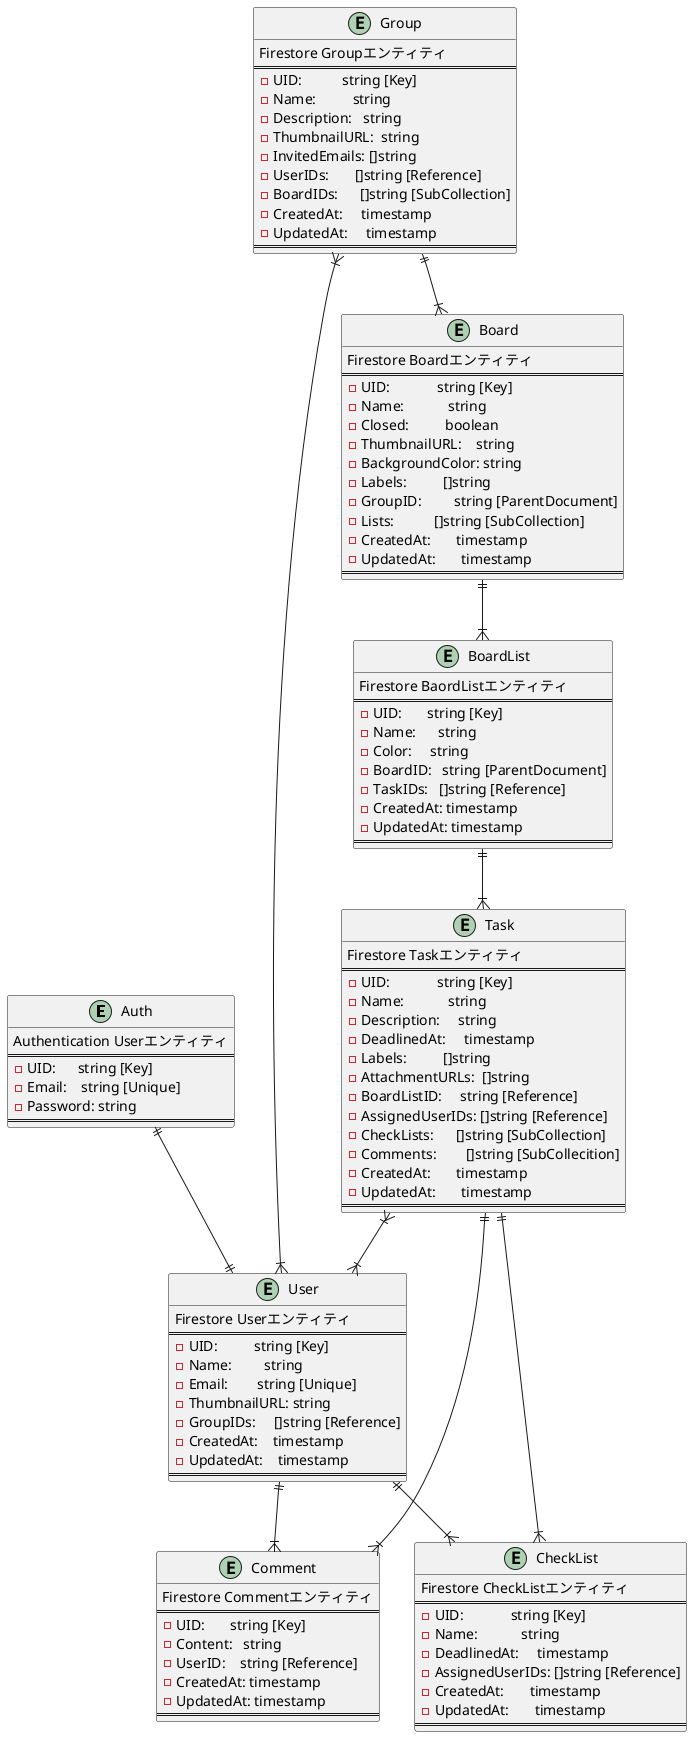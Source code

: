 @startuml firestore
' --- Entity --- '
entity "Auth" {
  Authentication Userエンティティ
  ==
  - UID:      string [Key]
  - Email:    string [Unique]
  - Password: string
  ==
}

entity "User" {
  Firestore Userエンティティ
  ==
  - UID:          string [Key]
  - Name:         string
  - Email:        string [Unique]
  - ThumbnailURL: string
  - GroupIDs:     []string [Reference]
  - CreatedAt:    timestamp
  - UpdatedAt:    timestamp
  ==
}

entity "Group" {
  Firestore Groupエンティティ
  ==
  - UID:           string [Key]
  - Name:          string
  - Description:   string
  - ThumbnailURL:  string
  - InvitedEmails: []string
  - UserIDs:       []string [Reference]
  - BoardIDs:      []string [SubCollection]
  - CreatedAt:     timestamp
  - UpdatedAt:     timestamp
  ==
}

entity "Board" {
  Firestore Boardエンティティ
  ==
  - UID:             string [Key]
  - Name:            string
  - Closed:          boolean
  - ThumbnailURL:    string
  - BackgroundColor: string
  - Labels:          []string
  - GroupID:         string [ParentDocument]
  - Lists:           []string [SubCollection]
  - CreatedAt:       timestamp
  - UpdatedAt:       timestamp
  ==
}

entity "BoardList" {
  Firestore BaordListエンティティ
  ==
  - UID:       string [Key]
  - Name:      string
  - Color:     string
  - BoardID:   string [ParentDocument]
  - TaskIDs:   []string [Reference]
  - CreatedAt: timestamp
  - UpdatedAt: timestamp
  ==
}

entity "Task" {
  Firestore Taskエンティティ
  ==
  - UID:             string [Key]
  - Name:            string
  - Description:     string
  - DeadlinedAt:     timestamp
  - Labels:          []string
  - AttachmentURLs:  []string
  - BoardListID:     string [Reference]
  - AssignedUserIDs: []string [Reference]
  - CheckLists:      []string [SubCollection]
  - Comments:        []string [SubCollecition]
  - CreatedAt:       timestamp
  - UpdatedAt:       timestamp
  ==
}

entity "CheckList" {
  Firestore CheckListエンティティ
  ==
  - UID:             string [Key]
  - Name:            string
  - DeadlinedAt:     timestamp
  - AssignedUserIDs: []string [Reference]
  - CreatedAt:       timestamp
  - UpdatedAt:       timestamp
  ==
}

entity "Comment" {
  Firestore Commentエンティティ
  ==
  - UID:       string [Key]
  - Content:   string
  - UserID:    string [Reference]
  - CreatedAt: timestamp
  - UpdatedAt: timestamp
  ==
}

' --- Relation --- '
"Auth"      ||--|| "User"
"Board"     ||--|{ "BoardList"
"BoardList" ||--|{ "Task"
"Group"     ||--|{ "Board"
"Group"     }|--|{ "User"
"Task"      ||--|{ "CheckList"
"Task"      }|--|{ "User"
"Task"      ||--|{ "Comment"
"User"      ||--|{ "CheckList"
"User"      ||--|{ "Comment"

@enduml
